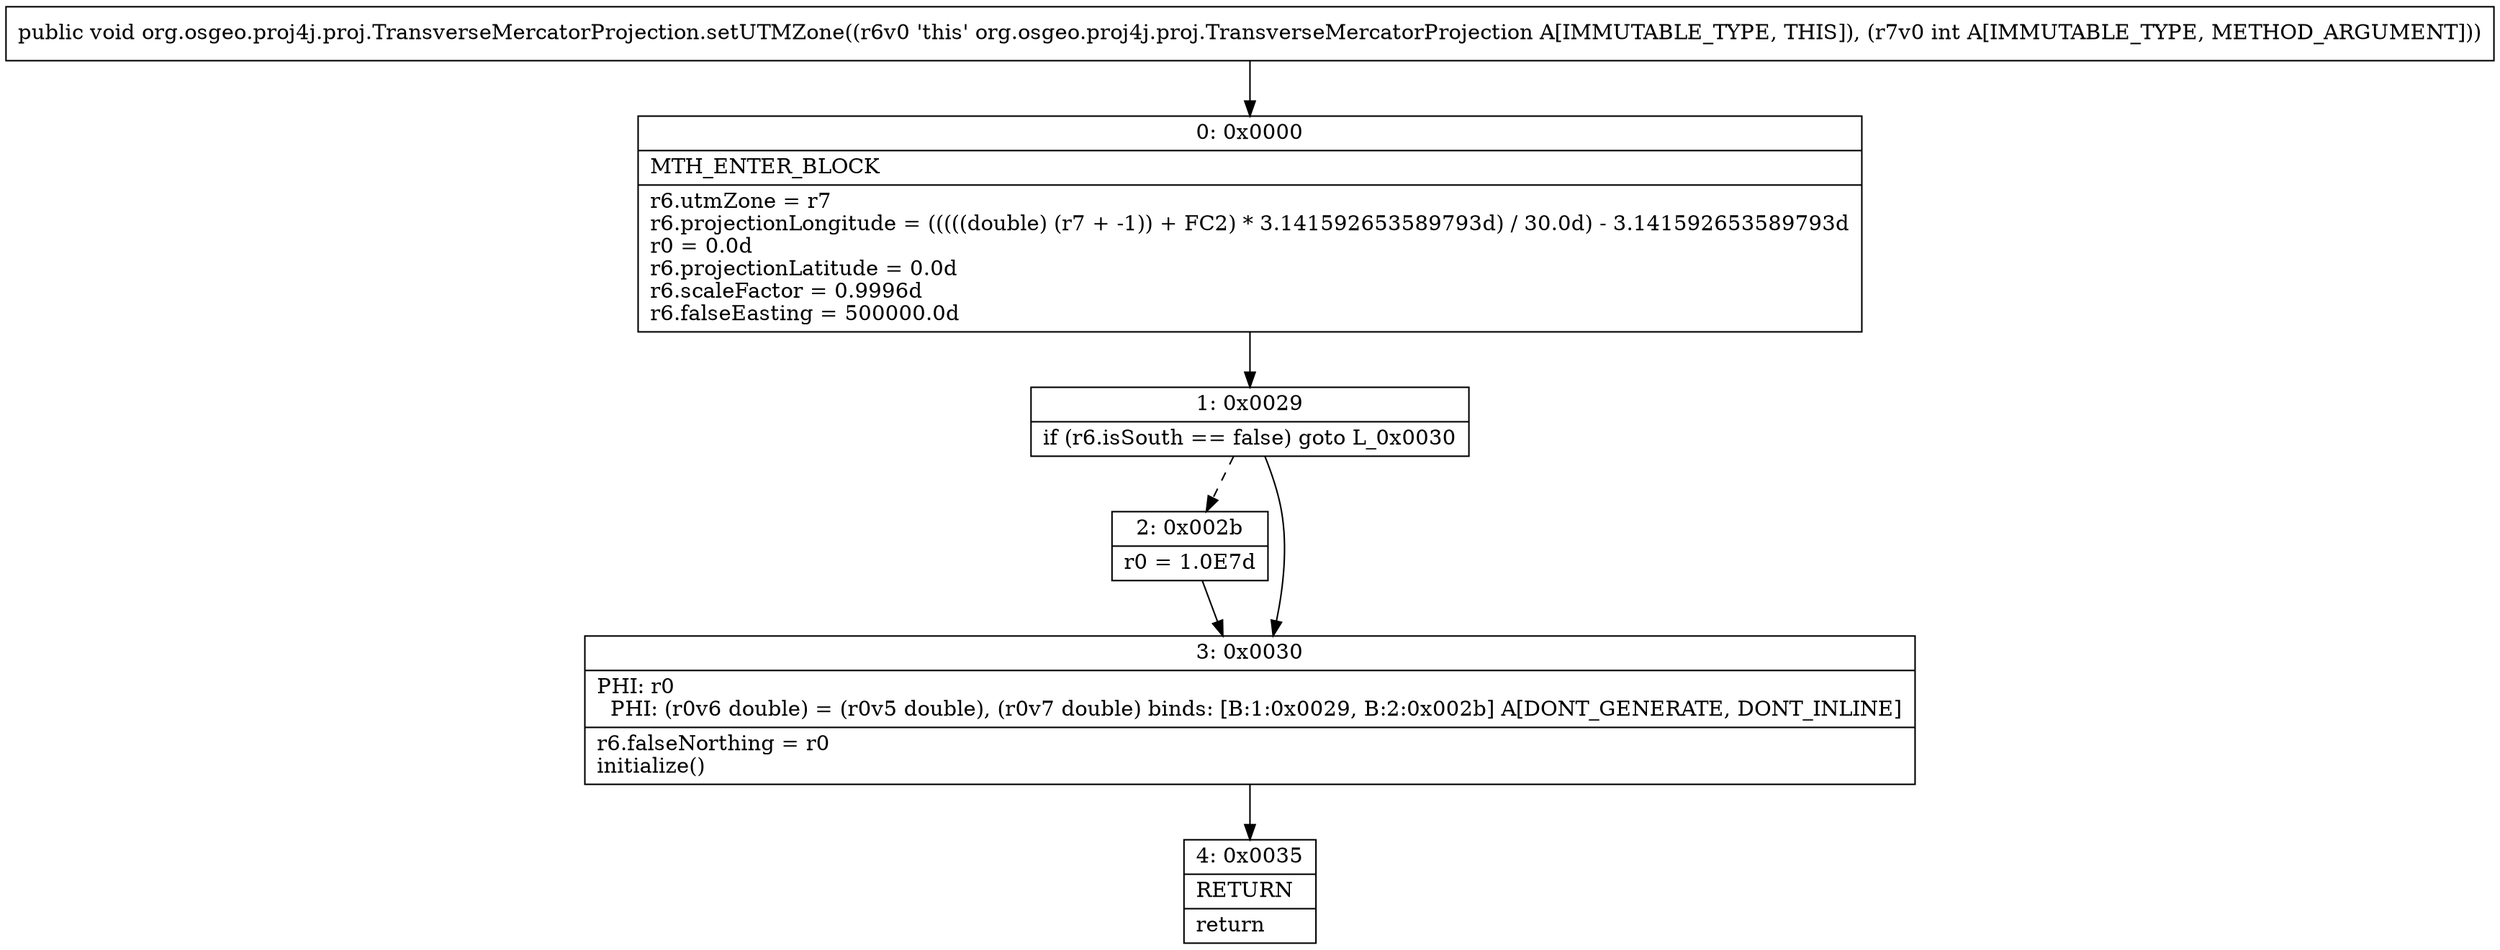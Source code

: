 digraph "CFG fororg.osgeo.proj4j.proj.TransverseMercatorProjection.setUTMZone(I)V" {
Node_0 [shape=record,label="{0\:\ 0x0000|MTH_ENTER_BLOCK\l|r6.utmZone = r7\lr6.projectionLongitude = (((((double) (r7 + \-1)) + FC2) * 3.141592653589793d) \/ 30.0d) \- 3.141592653589793d\lr0 = 0.0d\lr6.projectionLatitude = 0.0d\lr6.scaleFactor = 0.9996d\lr6.falseEasting = 500000.0d\l}"];
Node_1 [shape=record,label="{1\:\ 0x0029|if (r6.isSouth == false) goto L_0x0030\l}"];
Node_2 [shape=record,label="{2\:\ 0x002b|r0 = 1.0E7d\l}"];
Node_3 [shape=record,label="{3\:\ 0x0030|PHI: r0 \l  PHI: (r0v6 double) = (r0v5 double), (r0v7 double) binds: [B:1:0x0029, B:2:0x002b] A[DONT_GENERATE, DONT_INLINE]\l|r6.falseNorthing = r0\linitialize()\l}"];
Node_4 [shape=record,label="{4\:\ 0x0035|RETURN\l|return\l}"];
MethodNode[shape=record,label="{public void org.osgeo.proj4j.proj.TransverseMercatorProjection.setUTMZone((r6v0 'this' org.osgeo.proj4j.proj.TransverseMercatorProjection A[IMMUTABLE_TYPE, THIS]), (r7v0 int A[IMMUTABLE_TYPE, METHOD_ARGUMENT])) }"];
MethodNode -> Node_0;
Node_0 -> Node_1;
Node_1 -> Node_2[style=dashed];
Node_1 -> Node_3;
Node_2 -> Node_3;
Node_3 -> Node_4;
}

